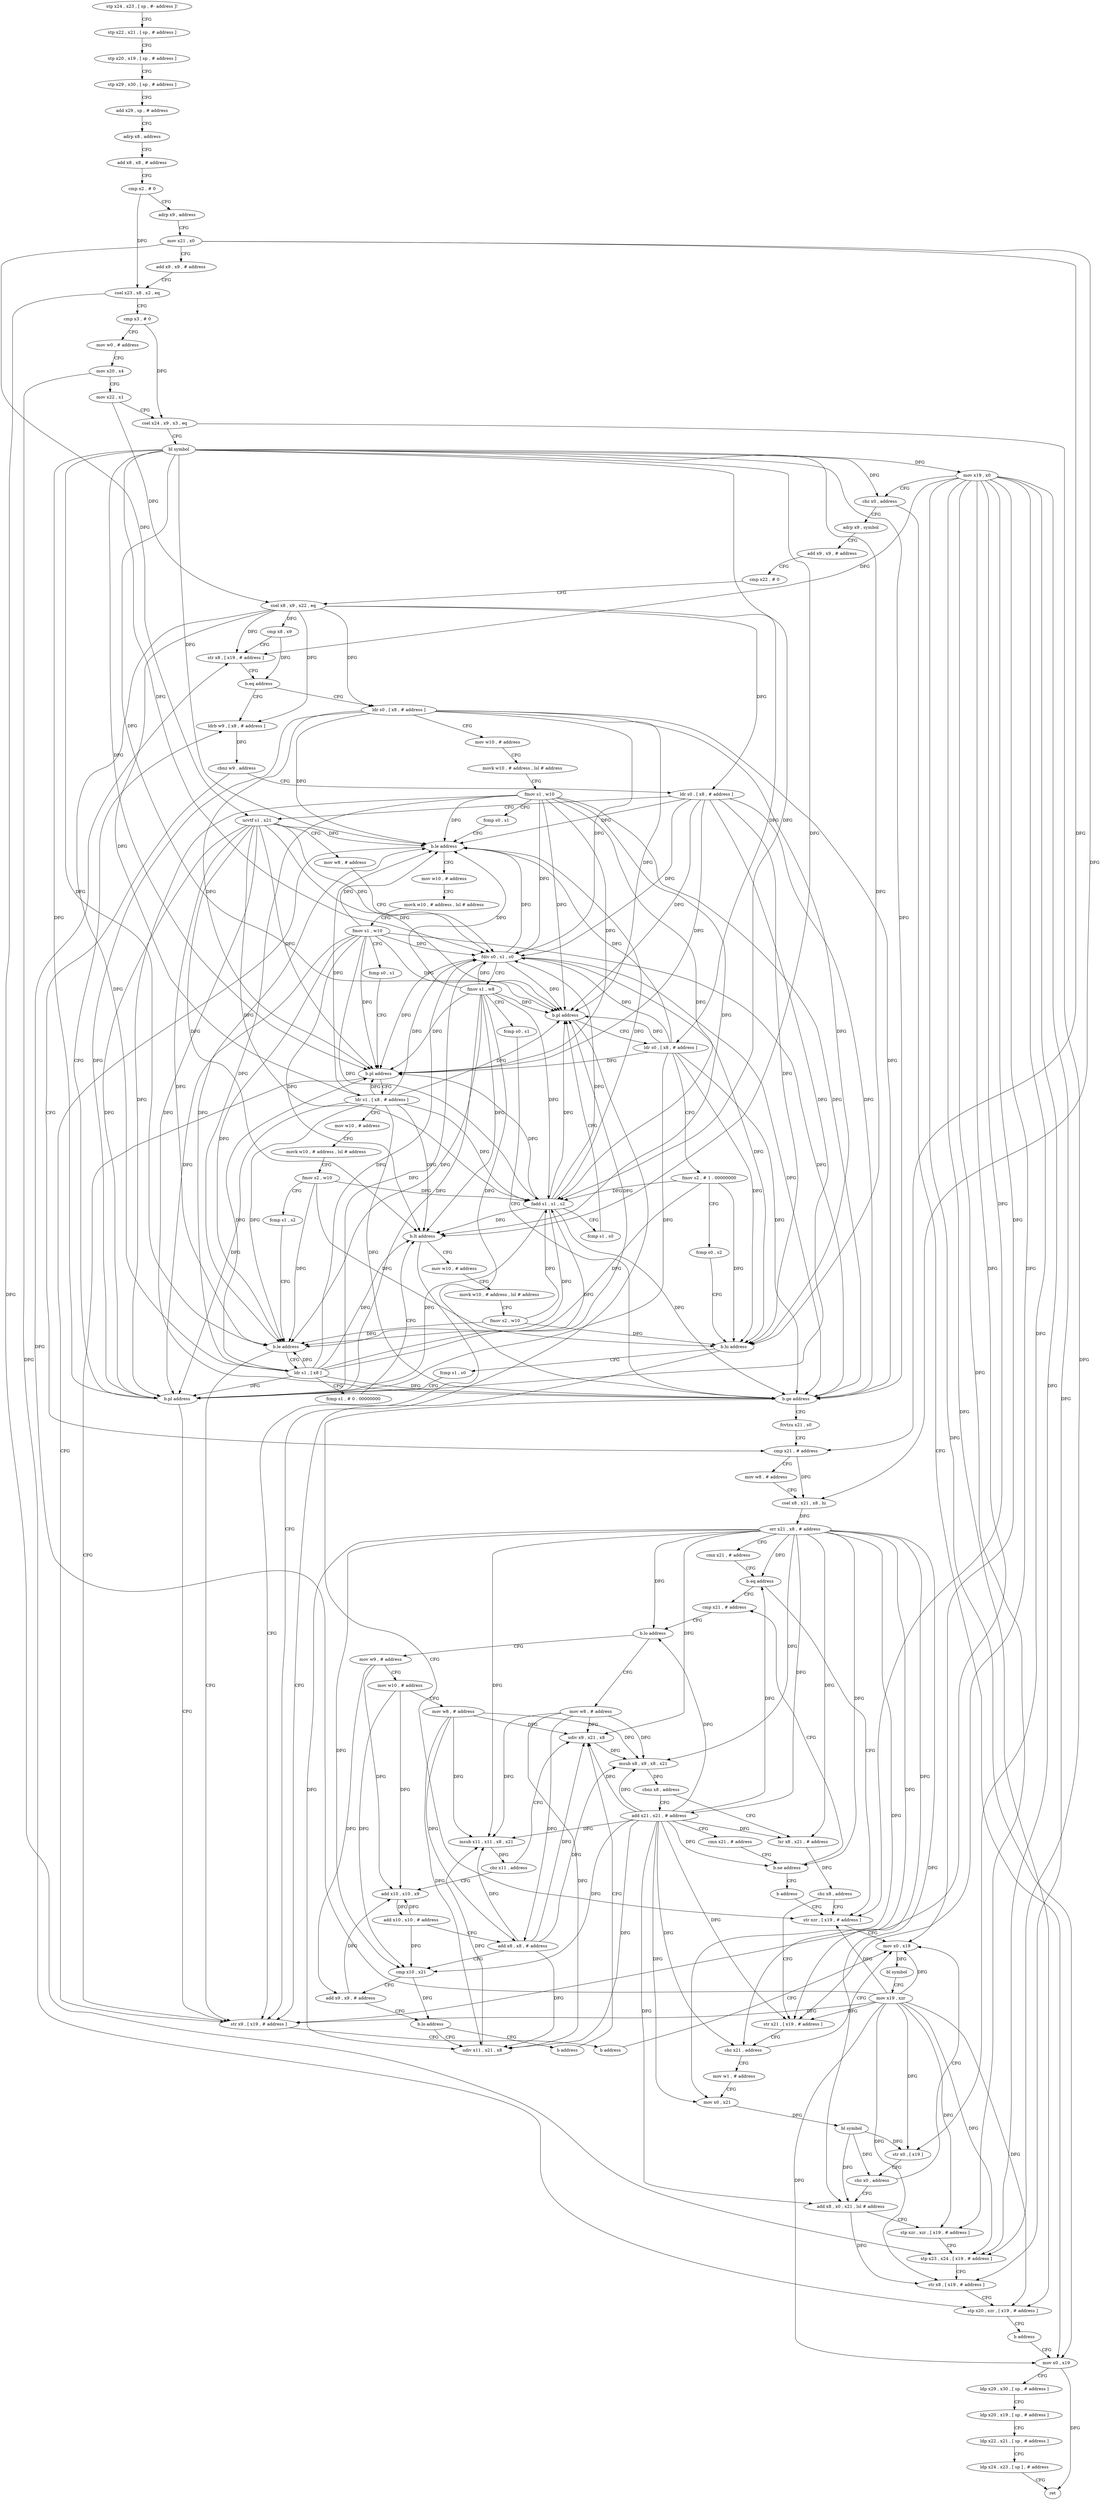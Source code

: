 digraph "func" {
"4212044" [label = "stp x24 , x23 , [ sp , #- address ]!" ]
"4212048" [label = "stp x22 , x21 , [ sp , # address ]" ]
"4212052" [label = "stp x20 , x19 , [ sp , # address ]" ]
"4212056" [label = "stp x29 , x30 , [ sp , # address ]" ]
"4212060" [label = "add x29 , sp , # address" ]
"4212064" [label = "adrp x8 , address" ]
"4212068" [label = "add x8 , x8 , # address" ]
"4212072" [label = "cmp x2 , # 0" ]
"4212076" [label = "adrp x9 , address" ]
"4212080" [label = "mov x21 , x0" ]
"4212084" [label = "add x9 , x9 , # address" ]
"4212088" [label = "csel x23 , x8 , x2 , eq" ]
"4212092" [label = "cmp x3 , # 0" ]
"4212096" [label = "mov w0 , # address" ]
"4212100" [label = "mov x20 , x4" ]
"4212104" [label = "mov x22 , x1" ]
"4212108" [label = "csel x24 , x9 , x3 , eq" ]
"4212112" [label = "bl symbol" ]
"4212116" [label = "mov x19 , x0" ]
"4212120" [label = "cbz x0 , address" ]
"4212468" [label = "mov x0 , x19" ]
"4212124" [label = "adrp x9 , symbol" ]
"4212472" [label = "ldp x29 , x30 , [ sp , # address ]" ]
"4212476" [label = "ldp x20 , x19 , [ sp , # address ]" ]
"4212480" [label = "ldp x22 , x21 , [ sp , # address ]" ]
"4212484" [label = "ldp x24 , x23 , [ sp ] , # address" ]
"4212488" [label = "ret" ]
"4212128" [label = "add x9 , x9 , # address" ]
"4212132" [label = "cmp x22 , # 0" ]
"4212136" [label = "csel x8 , x9 , x22 , eq" ]
"4212140" [label = "cmp x8 , x9" ]
"4212144" [label = "str x8 , [ x19 , # address ]" ]
"4212148" [label = "b.eq address" ]
"4212280" [label = "ldrb w9 , [ x8 , # address ]" ]
"4212152" [label = "ldr s0 , [ x8 , # address ]" ]
"4212284" [label = "cbnz w9 , address" ]
"4212320" [label = "cmp x21 , # address" ]
"4212288" [label = "ldr s0 , [ x8 , # address ]" ]
"4212156" [label = "mov w10 , # address" ]
"4212160" [label = "movk w10 , # address , lsl # address" ]
"4212164" [label = "fmov s1 , w10" ]
"4212168" [label = "fcmp s0 , s1" ]
"4212172" [label = "b.le address" ]
"4212436" [label = "str x9 , [ x19 , # address ]" ]
"4212176" [label = "mov w10 , # address" ]
"4212324" [label = "mov w8 , # address" ]
"4212328" [label = "csel x8 , x21 , x8 , hi" ]
"4212332" [label = "orr x21 , x8 , # address" ]
"4212336" [label = "cmn x21 , # address" ]
"4212340" [label = "b.eq address" ]
"4212452" [label = "str xzr , [ x19 , # address ]" ]
"4212344" [label = "cmp x21 , # address" ]
"4212292" [label = "ucvtf s1 , x21" ]
"4212296" [label = "mov w8 , # address" ]
"4212300" [label = "fdiv s0 , s1 , s0" ]
"4212304" [label = "fmov s1 , w8" ]
"4212308" [label = "fcmp s0 , s1" ]
"4212312" [label = "b.ge address" ]
"4212316" [label = "fcvtzu x21 , s0" ]
"4212440" [label = "b address" ]
"4212456" [label = "mov x0 , x19" ]
"4212180" [label = "movk w10 , # address , lsl # address" ]
"4212184" [label = "fmov s1 , w10" ]
"4212188" [label = "fcmp s0 , s1" ]
"4212192" [label = "b.pl address" ]
"4212196" [label = "ldr s1 , [ x8 , # address ]" ]
"4212348" [label = "b.lo address" ]
"4212404" [label = "mov w8 , # address" ]
"4212352" [label = "mov w9 , # address" ]
"4212460" [label = "bl symbol" ]
"4212464" [label = "mov x19 , xzr" ]
"4212200" [label = "mov w10 , # address" ]
"4212204" [label = "movk w10 , # address , lsl # address" ]
"4212208" [label = "fmov s2 , w10" ]
"4212212" [label = "fcmp s1 , s2" ]
"4212216" [label = "b.le address" ]
"4212220" [label = "ldr s1 , [ x8 ]" ]
"4212408" [label = "udiv x9 , x21 , x8" ]
"4212356" [label = "mov w10 , # address" ]
"4212360" [label = "mov w8 , # address" ]
"4212364" [label = "udiv x11 , x21 , x8" ]
"4212224" [label = "fcmp s1 , # 0 . 00000000" ]
"4212228" [label = "b.lt address" ]
"4212232" [label = "mov w10 , # address" ]
"4212444" [label = "lsr x8 , x21 , # address" ]
"4212448" [label = "cbz x8 , address" ]
"4212492" [label = "str x21 , [ x19 , # address ]" ]
"4212420" [label = "add x21 , x21 , # address" ]
"4212424" [label = "cmn x21 , # address" ]
"4212428" [label = "b.ne address" ]
"4212432" [label = "b address" ]
"4212412" [label = "msub x8 , x9 , x8 , x21" ]
"4212416" [label = "cbnz x8 , address" ]
"4212376" [label = "add x10 , x10 , x9" ]
"4212380" [label = "add x10 , x10 , # address" ]
"4212384" [label = "add x8 , x8 , # address" ]
"4212388" [label = "cmp x10 , x21" ]
"4212392" [label = "add x9 , x9 , # address" ]
"4212396" [label = "b.lo address" ]
"4212400" [label = "b address" ]
"4212236" [label = "movk w10 , # address , lsl # address" ]
"4212240" [label = "fmov s2 , w10" ]
"4212244" [label = "fadd s1 , s1 , s2" ]
"4212248" [label = "fcmp s1 , s0" ]
"4212252" [label = "b.pl address" ]
"4212256" [label = "ldr s0 , [ x8 , # address ]" ]
"4212496" [label = "cbz x21 , address" ]
"4212500" [label = "mov w1 , # address" ]
"4212368" [label = "msub x11 , x11 , x8 , x21" ]
"4212372" [label = "cbz x11 , address" ]
"4212260" [label = "fmov s2 , # 1 . 00000000" ]
"4212264" [label = "fcmp s0 , s2" ]
"4212268" [label = "b.hi address" ]
"4212272" [label = "fcmp s1 , s0" ]
"4212504" [label = "mov x0 , x21" ]
"4212508" [label = "bl symbol" ]
"4212512" [label = "str x0 , [ x19 ]" ]
"4212516" [label = "cbz x0 , address" ]
"4212520" [label = "add x8 , x0 , x21 , lsl # address" ]
"4212276" [label = "b.pl address" ]
"4212524" [label = "stp xzr , xzr , [ x19 , # address ]" ]
"4212528" [label = "stp x23 , x24 , [ x19 , # address ]" ]
"4212532" [label = "str x8 , [ x19 , # address ]" ]
"4212536" [label = "stp x20 , xzr , [ x19 , # address ]" ]
"4212540" [label = "b address" ]
"4212044" -> "4212048" [ label = "CFG" ]
"4212048" -> "4212052" [ label = "CFG" ]
"4212052" -> "4212056" [ label = "CFG" ]
"4212056" -> "4212060" [ label = "CFG" ]
"4212060" -> "4212064" [ label = "CFG" ]
"4212064" -> "4212068" [ label = "CFG" ]
"4212068" -> "4212072" [ label = "CFG" ]
"4212072" -> "4212076" [ label = "CFG" ]
"4212072" -> "4212088" [ label = "DFG" ]
"4212076" -> "4212080" [ label = "CFG" ]
"4212080" -> "4212084" [ label = "CFG" ]
"4212080" -> "4212320" [ label = "DFG" ]
"4212080" -> "4212292" [ label = "DFG" ]
"4212080" -> "4212328" [ label = "DFG" ]
"4212084" -> "4212088" [ label = "CFG" ]
"4212088" -> "4212092" [ label = "CFG" ]
"4212088" -> "4212528" [ label = "DFG" ]
"4212092" -> "4212096" [ label = "CFG" ]
"4212092" -> "4212108" [ label = "DFG" ]
"4212096" -> "4212100" [ label = "CFG" ]
"4212100" -> "4212104" [ label = "CFG" ]
"4212100" -> "4212536" [ label = "DFG" ]
"4212104" -> "4212108" [ label = "CFG" ]
"4212104" -> "4212136" [ label = "DFG" ]
"4212108" -> "4212112" [ label = "CFG" ]
"4212108" -> "4212528" [ label = "DFG" ]
"4212112" -> "4212116" [ label = "DFG" ]
"4212112" -> "4212120" [ label = "DFG" ]
"4212112" -> "4212172" [ label = "DFG" ]
"4212112" -> "4212300" [ label = "DFG" ]
"4212112" -> "4212312" [ label = "DFG" ]
"4212112" -> "4212192" [ label = "DFG" ]
"4212112" -> "4212252" [ label = "DFG" ]
"4212112" -> "4212268" [ label = "DFG" ]
"4212112" -> "4212276" [ label = "DFG" ]
"4212112" -> "4212216" [ label = "DFG" ]
"4212112" -> "4212228" [ label = "DFG" ]
"4212112" -> "4212244" [ label = "DFG" ]
"4212116" -> "4212120" [ label = "CFG" ]
"4212116" -> "4212468" [ label = "DFG" ]
"4212116" -> "4212144" [ label = "DFG" ]
"4212116" -> "4212436" [ label = "DFG" ]
"4212116" -> "4212452" [ label = "DFG" ]
"4212116" -> "4212456" [ label = "DFG" ]
"4212116" -> "4212492" [ label = "DFG" ]
"4212116" -> "4212512" [ label = "DFG" ]
"4212116" -> "4212524" [ label = "DFG" ]
"4212116" -> "4212528" [ label = "DFG" ]
"4212116" -> "4212532" [ label = "DFG" ]
"4212116" -> "4212536" [ label = "DFG" ]
"4212120" -> "4212468" [ label = "CFG" ]
"4212120" -> "4212124" [ label = "CFG" ]
"4212468" -> "4212472" [ label = "CFG" ]
"4212468" -> "4212488" [ label = "DFG" ]
"4212124" -> "4212128" [ label = "CFG" ]
"4212472" -> "4212476" [ label = "CFG" ]
"4212476" -> "4212480" [ label = "CFG" ]
"4212480" -> "4212484" [ label = "CFG" ]
"4212484" -> "4212488" [ label = "CFG" ]
"4212128" -> "4212132" [ label = "CFG" ]
"4212132" -> "4212136" [ label = "CFG" ]
"4212136" -> "4212140" [ label = "DFG" ]
"4212136" -> "4212144" [ label = "DFG" ]
"4212136" -> "4212280" [ label = "DFG" ]
"4212136" -> "4212152" [ label = "DFG" ]
"4212136" -> "4212288" [ label = "DFG" ]
"4212136" -> "4212196" [ label = "DFG" ]
"4212136" -> "4212220" [ label = "DFG" ]
"4212136" -> "4212256" [ label = "DFG" ]
"4212140" -> "4212144" [ label = "CFG" ]
"4212140" -> "4212148" [ label = "DFG" ]
"4212144" -> "4212148" [ label = "CFG" ]
"4212148" -> "4212280" [ label = "CFG" ]
"4212148" -> "4212152" [ label = "CFG" ]
"4212280" -> "4212284" [ label = "DFG" ]
"4212152" -> "4212156" [ label = "CFG" ]
"4212152" -> "4212172" [ label = "DFG" ]
"4212152" -> "4212300" [ label = "DFG" ]
"4212152" -> "4212312" [ label = "DFG" ]
"4212152" -> "4212192" [ label = "DFG" ]
"4212152" -> "4212252" [ label = "DFG" ]
"4212152" -> "4212268" [ label = "DFG" ]
"4212152" -> "4212276" [ label = "DFG" ]
"4212284" -> "4212320" [ label = "CFG" ]
"4212284" -> "4212288" [ label = "CFG" ]
"4212320" -> "4212324" [ label = "CFG" ]
"4212320" -> "4212328" [ label = "DFG" ]
"4212288" -> "4212292" [ label = "CFG" ]
"4212288" -> "4212172" [ label = "DFG" ]
"4212288" -> "4212300" [ label = "DFG" ]
"4212288" -> "4212312" [ label = "DFG" ]
"4212288" -> "4212192" [ label = "DFG" ]
"4212288" -> "4212252" [ label = "DFG" ]
"4212288" -> "4212268" [ label = "DFG" ]
"4212288" -> "4212276" [ label = "DFG" ]
"4212156" -> "4212160" [ label = "CFG" ]
"4212160" -> "4212164" [ label = "CFG" ]
"4212164" -> "4212168" [ label = "CFG" ]
"4212164" -> "4212172" [ label = "DFG" ]
"4212164" -> "4212300" [ label = "DFG" ]
"4212164" -> "4212312" [ label = "DFG" ]
"4212164" -> "4212192" [ label = "DFG" ]
"4212164" -> "4212216" [ label = "DFG" ]
"4212164" -> "4212228" [ label = "DFG" ]
"4212164" -> "4212244" [ label = "DFG" ]
"4212164" -> "4212252" [ label = "DFG" ]
"4212164" -> "4212276" [ label = "DFG" ]
"4212168" -> "4212172" [ label = "CFG" ]
"4212172" -> "4212436" [ label = "CFG" ]
"4212172" -> "4212176" [ label = "CFG" ]
"4212436" -> "4212440" [ label = "CFG" ]
"4212176" -> "4212180" [ label = "CFG" ]
"4212324" -> "4212328" [ label = "CFG" ]
"4212328" -> "4212332" [ label = "DFG" ]
"4212332" -> "4212336" [ label = "CFG" ]
"4212332" -> "4212340" [ label = "DFG" ]
"4212332" -> "4212348" [ label = "DFG" ]
"4212332" -> "4212408" [ label = "DFG" ]
"4212332" -> "4212412" [ label = "DFG" ]
"4212332" -> "4212364" [ label = "DFG" ]
"4212332" -> "4212368" [ label = "DFG" ]
"4212332" -> "4212444" [ label = "DFG" ]
"4212332" -> "4212420" [ label = "DFG" ]
"4212332" -> "4212428" [ label = "DFG" ]
"4212332" -> "4212388" [ label = "DFG" ]
"4212332" -> "4212492" [ label = "DFG" ]
"4212332" -> "4212496" [ label = "DFG" ]
"4212332" -> "4212504" [ label = "DFG" ]
"4212332" -> "4212520" [ label = "DFG" ]
"4212336" -> "4212340" [ label = "CFG" ]
"4212340" -> "4212452" [ label = "CFG" ]
"4212340" -> "4212344" [ label = "CFG" ]
"4212452" -> "4212456" [ label = "CFG" ]
"4212344" -> "4212348" [ label = "CFG" ]
"4212292" -> "4212296" [ label = "CFG" ]
"4212292" -> "4212172" [ label = "DFG" ]
"4212292" -> "4212300" [ label = "DFG" ]
"4212292" -> "4212312" [ label = "DFG" ]
"4212292" -> "4212192" [ label = "DFG" ]
"4212292" -> "4212216" [ label = "DFG" ]
"4212292" -> "4212228" [ label = "DFG" ]
"4212292" -> "4212244" [ label = "DFG" ]
"4212292" -> "4212252" [ label = "DFG" ]
"4212292" -> "4212276" [ label = "DFG" ]
"4212296" -> "4212300" [ label = "CFG" ]
"4212300" -> "4212304" [ label = "CFG" ]
"4212300" -> "4212172" [ label = "DFG" ]
"4212300" -> "4212312" [ label = "DFG" ]
"4212300" -> "4212192" [ label = "DFG" ]
"4212300" -> "4212252" [ label = "DFG" ]
"4212300" -> "4212268" [ label = "DFG" ]
"4212300" -> "4212276" [ label = "DFG" ]
"4212304" -> "4212308" [ label = "CFG" ]
"4212304" -> "4212172" [ label = "DFG" ]
"4212304" -> "4212300" [ label = "DFG" ]
"4212304" -> "4212312" [ label = "DFG" ]
"4212304" -> "4212192" [ label = "DFG" ]
"4212304" -> "4212216" [ label = "DFG" ]
"4212304" -> "4212228" [ label = "DFG" ]
"4212304" -> "4212244" [ label = "DFG" ]
"4212304" -> "4212252" [ label = "DFG" ]
"4212304" -> "4212276" [ label = "DFG" ]
"4212308" -> "4212312" [ label = "CFG" ]
"4212312" -> "4212452" [ label = "CFG" ]
"4212312" -> "4212316" [ label = "CFG" ]
"4212316" -> "4212320" [ label = "CFG" ]
"4212440" -> "4212456" [ label = "CFG" ]
"4212456" -> "4212460" [ label = "DFG" ]
"4212180" -> "4212184" [ label = "CFG" ]
"4212184" -> "4212188" [ label = "CFG" ]
"4212184" -> "4212172" [ label = "DFG" ]
"4212184" -> "4212312" [ label = "DFG" ]
"4212184" -> "4212300" [ label = "DFG" ]
"4212184" -> "4212192" [ label = "DFG" ]
"4212184" -> "4212216" [ label = "DFG" ]
"4212184" -> "4212228" [ label = "DFG" ]
"4212184" -> "4212244" [ label = "DFG" ]
"4212184" -> "4212252" [ label = "DFG" ]
"4212184" -> "4212276" [ label = "DFG" ]
"4212188" -> "4212192" [ label = "CFG" ]
"4212192" -> "4212436" [ label = "CFG" ]
"4212192" -> "4212196" [ label = "CFG" ]
"4212196" -> "4212200" [ label = "CFG" ]
"4212196" -> "4212172" [ label = "DFG" ]
"4212196" -> "4212312" [ label = "DFG" ]
"4212196" -> "4212192" [ label = "DFG" ]
"4212196" -> "4212300" [ label = "DFG" ]
"4212196" -> "4212216" [ label = "DFG" ]
"4212196" -> "4212228" [ label = "DFG" ]
"4212196" -> "4212244" [ label = "DFG" ]
"4212196" -> "4212252" [ label = "DFG" ]
"4212196" -> "4212276" [ label = "DFG" ]
"4212348" -> "4212404" [ label = "CFG" ]
"4212348" -> "4212352" [ label = "CFG" ]
"4212404" -> "4212408" [ label = "DFG" ]
"4212404" -> "4212412" [ label = "DFG" ]
"4212404" -> "4212364" [ label = "DFG" ]
"4212404" -> "4212368" [ label = "DFG" ]
"4212404" -> "4212384" [ label = "DFG" ]
"4212352" -> "4212356" [ label = "CFG" ]
"4212352" -> "4212376" [ label = "DFG" ]
"4212352" -> "4212392" [ label = "DFG" ]
"4212460" -> "4212464" [ label = "CFG" ]
"4212464" -> "4212468" [ label = "DFG" ]
"4212464" -> "4212436" [ label = "DFG" ]
"4212464" -> "4212452" [ label = "DFG" ]
"4212464" -> "4212456" [ label = "DFG" ]
"4212464" -> "4212144" [ label = "DFG" ]
"4212464" -> "4212492" [ label = "DFG" ]
"4212464" -> "4212512" [ label = "DFG" ]
"4212464" -> "4212524" [ label = "DFG" ]
"4212464" -> "4212528" [ label = "DFG" ]
"4212464" -> "4212532" [ label = "DFG" ]
"4212464" -> "4212536" [ label = "DFG" ]
"4212200" -> "4212204" [ label = "CFG" ]
"4212204" -> "4212208" [ label = "CFG" ]
"4212208" -> "4212212" [ label = "CFG" ]
"4212208" -> "4212216" [ label = "DFG" ]
"4212208" -> "4212244" [ label = "DFG" ]
"4212208" -> "4212268" [ label = "DFG" ]
"4212212" -> "4212216" [ label = "CFG" ]
"4212216" -> "4212436" [ label = "CFG" ]
"4212216" -> "4212220" [ label = "CFG" ]
"4212220" -> "4212224" [ label = "CFG" ]
"4212220" -> "4212172" [ label = "DFG" ]
"4212220" -> "4212312" [ label = "DFG" ]
"4212220" -> "4212192" [ label = "DFG" ]
"4212220" -> "4212300" [ label = "DFG" ]
"4212220" -> "4212216" [ label = "DFG" ]
"4212220" -> "4212228" [ label = "DFG" ]
"4212220" -> "4212244" [ label = "DFG" ]
"4212220" -> "4212252" [ label = "DFG" ]
"4212220" -> "4212276" [ label = "DFG" ]
"4212408" -> "4212412" [ label = "DFG" ]
"4212356" -> "4212360" [ label = "CFG" ]
"4212356" -> "4212376" [ label = "DFG" ]
"4212356" -> "4212388" [ label = "DFG" ]
"4212360" -> "4212364" [ label = "DFG" ]
"4212360" -> "4212408" [ label = "DFG" ]
"4212360" -> "4212412" [ label = "DFG" ]
"4212360" -> "4212368" [ label = "DFG" ]
"4212360" -> "4212384" [ label = "DFG" ]
"4212364" -> "4212368" [ label = "DFG" ]
"4212224" -> "4212228" [ label = "CFG" ]
"4212228" -> "4212436" [ label = "CFG" ]
"4212228" -> "4212232" [ label = "CFG" ]
"4212232" -> "4212236" [ label = "CFG" ]
"4212444" -> "4212448" [ label = "DFG" ]
"4212448" -> "4212492" [ label = "CFG" ]
"4212448" -> "4212452" [ label = "CFG" ]
"4212492" -> "4212496" [ label = "CFG" ]
"4212420" -> "4212424" [ label = "CFG" ]
"4212420" -> "4212340" [ label = "DFG" ]
"4212420" -> "4212348" [ label = "DFG" ]
"4212420" -> "4212444" [ label = "DFG" ]
"4212420" -> "4212408" [ label = "DFG" ]
"4212420" -> "4212412" [ label = "DFG" ]
"4212420" -> "4212364" [ label = "DFG" ]
"4212420" -> "4212368" [ label = "DFG" ]
"4212420" -> "4212428" [ label = "DFG" ]
"4212420" -> "4212388" [ label = "DFG" ]
"4212420" -> "4212492" [ label = "DFG" ]
"4212420" -> "4212496" [ label = "DFG" ]
"4212420" -> "4212504" [ label = "DFG" ]
"4212420" -> "4212520" [ label = "DFG" ]
"4212424" -> "4212428" [ label = "CFG" ]
"4212428" -> "4212344" [ label = "CFG" ]
"4212428" -> "4212432" [ label = "CFG" ]
"4212432" -> "4212452" [ label = "CFG" ]
"4212412" -> "4212416" [ label = "DFG" ]
"4212416" -> "4212444" [ label = "CFG" ]
"4212416" -> "4212420" [ label = "CFG" ]
"4212376" -> "4212380" [ label = "DFG" ]
"4212380" -> "4212384" [ label = "CFG" ]
"4212380" -> "4212376" [ label = "DFG" ]
"4212380" -> "4212388" [ label = "DFG" ]
"4212384" -> "4212388" [ label = "CFG" ]
"4212384" -> "4212408" [ label = "DFG" ]
"4212384" -> "4212412" [ label = "DFG" ]
"4212384" -> "4212364" [ label = "DFG" ]
"4212384" -> "4212368" [ label = "DFG" ]
"4212388" -> "4212392" [ label = "CFG" ]
"4212388" -> "4212396" [ label = "DFG" ]
"4212392" -> "4212396" [ label = "CFG" ]
"4212392" -> "4212376" [ label = "DFG" ]
"4212396" -> "4212364" [ label = "CFG" ]
"4212396" -> "4212400" [ label = "CFG" ]
"4212400" -> "4212408" [ label = "CFG" ]
"4212236" -> "4212240" [ label = "CFG" ]
"4212240" -> "4212244" [ label = "DFG" ]
"4212240" -> "4212216" [ label = "DFG" ]
"4212240" -> "4212268" [ label = "DFG" ]
"4212244" -> "4212248" [ label = "CFG" ]
"4212244" -> "4212172" [ label = "DFG" ]
"4212244" -> "4212312" [ label = "DFG" ]
"4212244" -> "4212192" [ label = "DFG" ]
"4212244" -> "4212228" [ label = "DFG" ]
"4212244" -> "4212300" [ label = "DFG" ]
"4212244" -> "4212216" [ label = "DFG" ]
"4212244" -> "4212252" [ label = "DFG" ]
"4212244" -> "4212276" [ label = "DFG" ]
"4212248" -> "4212252" [ label = "CFG" ]
"4212252" -> "4212436" [ label = "CFG" ]
"4212252" -> "4212256" [ label = "CFG" ]
"4212256" -> "4212260" [ label = "CFG" ]
"4212256" -> "4212300" [ label = "DFG" ]
"4212256" -> "4212252" [ label = "DFG" ]
"4212256" -> "4212172" [ label = "DFG" ]
"4212256" -> "4212312" [ label = "DFG" ]
"4212256" -> "4212192" [ label = "DFG" ]
"4212256" -> "4212268" [ label = "DFG" ]
"4212256" -> "4212276" [ label = "DFG" ]
"4212496" -> "4212456" [ label = "CFG" ]
"4212496" -> "4212500" [ label = "CFG" ]
"4212500" -> "4212504" [ label = "CFG" ]
"4212368" -> "4212372" [ label = "DFG" ]
"4212372" -> "4212408" [ label = "CFG" ]
"4212372" -> "4212376" [ label = "CFG" ]
"4212260" -> "4212264" [ label = "CFG" ]
"4212260" -> "4212216" [ label = "DFG" ]
"4212260" -> "4212244" [ label = "DFG" ]
"4212260" -> "4212268" [ label = "DFG" ]
"4212264" -> "4212268" [ label = "CFG" ]
"4212268" -> "4212436" [ label = "CFG" ]
"4212268" -> "4212272" [ label = "CFG" ]
"4212272" -> "4212276" [ label = "CFG" ]
"4212504" -> "4212508" [ label = "DFG" ]
"4212508" -> "4212512" [ label = "DFG" ]
"4212508" -> "4212516" [ label = "DFG" ]
"4212508" -> "4212520" [ label = "DFG" ]
"4212512" -> "4212516" [ label = "CFG" ]
"4212516" -> "4212456" [ label = "CFG" ]
"4212516" -> "4212520" [ label = "CFG" ]
"4212520" -> "4212524" [ label = "CFG" ]
"4212520" -> "4212532" [ label = "DFG" ]
"4212276" -> "4212436" [ label = "CFG" ]
"4212276" -> "4212280" [ label = "CFG" ]
"4212524" -> "4212528" [ label = "CFG" ]
"4212528" -> "4212532" [ label = "CFG" ]
"4212532" -> "4212536" [ label = "CFG" ]
"4212536" -> "4212540" [ label = "CFG" ]
"4212540" -> "4212468" [ label = "CFG" ]
}

